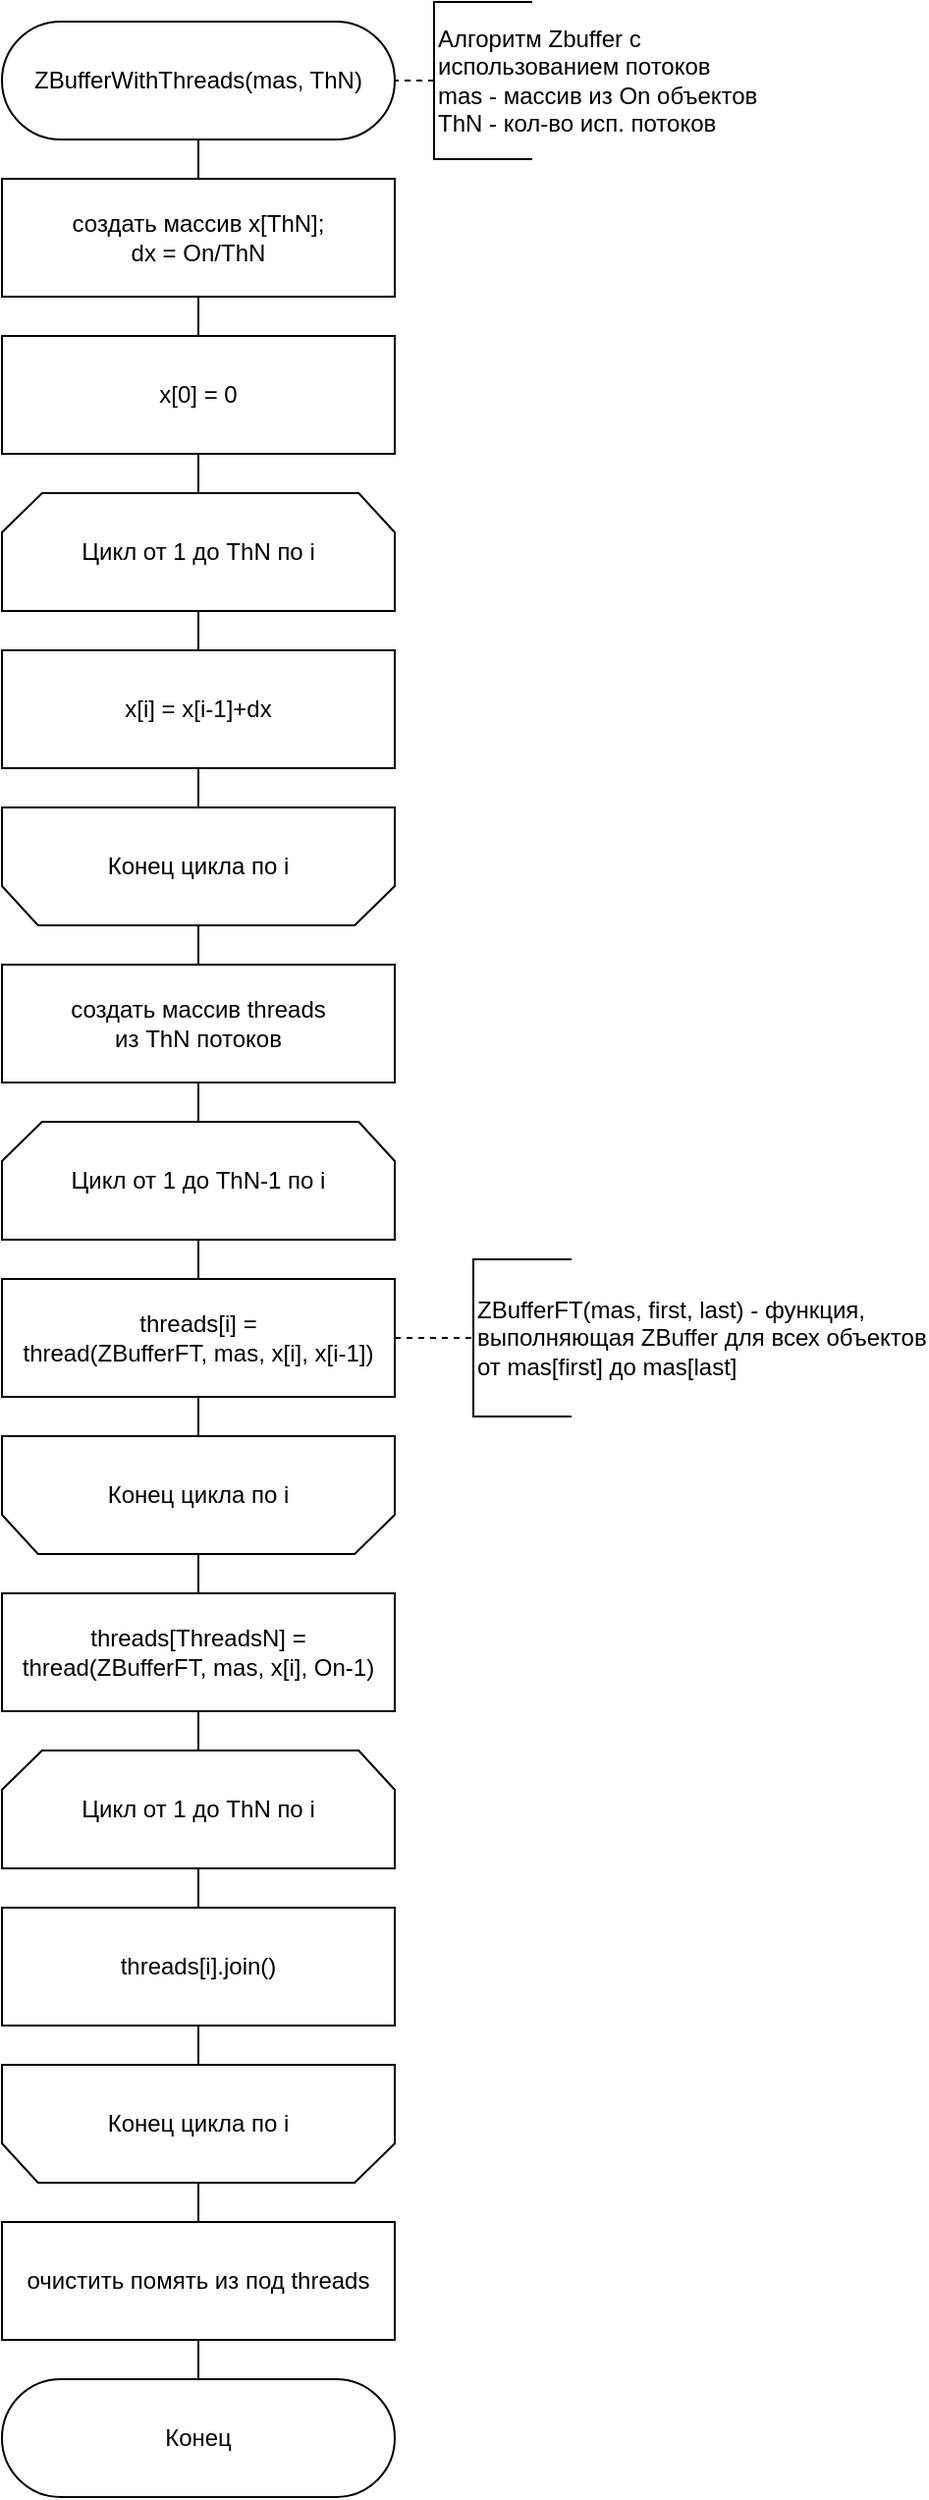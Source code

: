 <mxfile version="15.6.2" type="device"><diagram id="f2X41bjhdgo863nyaZHW" name="Page-1"><mxGraphModel dx="1184" dy="709" grid="1" gridSize="10" guides="1" tooltips="1" connect="1" arrows="1" fold="1" page="1" pageScale="1" pageWidth="827" pageHeight="1169" math="0" shadow="0"><root><mxCell id="0"/><mxCell id="1" parent="0"/><mxCell id="EX_Kbqu0A_e4eJ9jeoEJ-6" value="" style="edgeStyle=orthogonalEdgeStyle;rounded=0;orthogonalLoop=1;jettySize=auto;html=1;endArrow=none;" parent="1" source="EX_Kbqu0A_e4eJ9jeoEJ-3" target="EX_Kbqu0A_e4eJ9jeoEJ-5" edge="1"><mxGeometry relative="1" as="geometry"/></mxCell><mxCell id="EX_Kbqu0A_e4eJ9jeoEJ-2" value="" style="edgeStyle=orthogonalEdgeStyle;rounded=0;orthogonalLoop=1;jettySize=auto;html=1;endArrow=none;" parent="1" source="PJYvJVSJ4xB44D1NQZ6h-1" target="EX_Kbqu0A_e4eJ9jeoEJ-1" edge="1"><mxGeometry relative="1" as="geometry"/></mxCell><mxCell id="PJYvJVSJ4xB44D1NQZ6h-1" value="ZBufferWithThreads(mas, ThN)" style="rounded=1;whiteSpace=wrap;html=1;arcSize=50;" parent="1" vertex="1"><mxGeometry x="120" y="40" width="200" height="60" as="geometry"/></mxCell><mxCell id="PJYvJVSJ4xB44D1NQZ6h-3" value="&lt;div&gt;Алгоритм Zbuffer с&lt;br&gt;использованием потоков&lt;br&gt;&lt;/div&gt;&lt;div&gt;mas - массив из On объектов&lt;/div&gt;ThN - кол-во исп. потоков" style="strokeWidth=1;html=1;shape=mxgraph.flowchart.annotation_1;align=left;pointerEvents=1;" parent="1" vertex="1"><mxGeometry x="340" y="30" width="50" height="80" as="geometry"/></mxCell><mxCell id="PJYvJVSJ4xB44D1NQZ6h-4" value="" style="endArrow=none;dashed=1;html=1;exitX=0;exitY=0.5;exitDx=0;exitDy=0;exitPerimeter=0;entryX=1;entryY=0.5;entryDx=0;entryDy=0;" parent="1" source="PJYvJVSJ4xB44D1NQZ6h-3" target="PJYvJVSJ4xB44D1NQZ6h-1" edge="1"><mxGeometry width="50" height="50" relative="1" as="geometry"><mxPoint x="450" y="220" as="sourcePoint"/><mxPoint x="300" y="70" as="targetPoint"/></mxGeometry></mxCell><mxCell id="FzO36btISZFg33gX9RZe-2" value="" style="edgeStyle=orthogonalEdgeStyle;rounded=0;orthogonalLoop=1;jettySize=auto;html=1;endArrow=none;" edge="1" parent="1" source="EX_Kbqu0A_e4eJ9jeoEJ-1" target="FzO36btISZFg33gX9RZe-1"><mxGeometry relative="1" as="geometry"/></mxCell><mxCell id="EX_Kbqu0A_e4eJ9jeoEJ-1" value="&lt;div&gt;создать массив x[ThN];&lt;/div&gt;&lt;div&gt;dx = On/ThN&lt;br&gt;&lt;/div&gt;" style="rounded=0;whiteSpace=wrap;html=1;" parent="1" vertex="1"><mxGeometry x="120" y="120" width="200" height="60" as="geometry"/></mxCell><mxCell id="EX_Kbqu0A_e4eJ9jeoEJ-3" value="Цикл от 1 до ThN по i" style="strokeWidth=1;html=1;shape=stencil(rZVNb4MwDIZ/Ta5VIFoFxynrTlUvPeycUndEhQQF2q7/vikuGh+DMa8SB/wa3gcbW2FClqkqgIXcqByYeGNhuLa28MJa57ryob9NMbHkGF4wjCMMVVlAUqF2Vk6rXQaYKStnj3DR++rhoE0KDl3FivFX/8z9EjKxxngTbU3ZybTy3kxp49/lX2jGFy+IuT5ijApPyKEC11G/y9ugwMJ3MimYR9oSSN2KGu5vpI+/kwIaaUXpXp8VzIRtCHXxBQ97uDiayduSeDG1OlIvm60jVDfCE9IrYwso5E4lx09nT2b/41cW6r7cg0STzu0ZWkPXm++pBjQOmTYthyj+r0OvgU+wWBIs+JMdKGVQ/kaS2RImhtbrg4mo1ZExEvJgHUzM10FnGZ4jY6M7MKhVPNdq4QY=);whiteSpace=wrap;" parent="1" vertex="1"><mxGeometry x="120" y="280" width="200" height="60" as="geometry"/></mxCell><mxCell id="FzO36btISZFg33gX9RZe-7" value="" style="edgeStyle=orthogonalEdgeStyle;rounded=0;orthogonalLoop=1;jettySize=auto;html=1;endArrow=none;" edge="1" parent="1" source="EX_Kbqu0A_e4eJ9jeoEJ-5" target="FzO36btISZFg33gX9RZe-6"><mxGeometry relative="1" as="geometry"/></mxCell><mxCell id="EX_Kbqu0A_e4eJ9jeoEJ-5" value="x[i] = x[i-1]+dx" style="rounded=0;whiteSpace=wrap;html=1;" parent="1" vertex="1"><mxGeometry x="120" y="360" width="200" height="60" as="geometry"/></mxCell><mxCell id="FzO36btISZFg33gX9RZe-5" style="edgeStyle=orthogonalEdgeStyle;rounded=0;orthogonalLoop=1;jettySize=auto;html=1;exitX=0.5;exitY=1;exitDx=0;exitDy=0;entryX=0.5;entryY=0;entryDx=0;entryDy=0;entryPerimeter=0;endArrow=none;" edge="1" parent="1" source="FzO36btISZFg33gX9RZe-1" target="EX_Kbqu0A_e4eJ9jeoEJ-3"><mxGeometry relative="1" as="geometry"/></mxCell><mxCell id="FzO36btISZFg33gX9RZe-1" value="x[0] = 0" style="rounded=0;whiteSpace=wrap;html=1;" vertex="1" parent="1"><mxGeometry x="120" y="200" width="200" height="60" as="geometry"/></mxCell><mxCell id="FzO36btISZFg33gX9RZe-11" value="" style="edgeStyle=orthogonalEdgeStyle;rounded=0;orthogonalLoop=1;jettySize=auto;html=1;endArrow=none;" edge="1" parent="1" source="FzO36btISZFg33gX9RZe-6" target="FzO36btISZFg33gX9RZe-10"><mxGeometry relative="1" as="geometry"/></mxCell><mxCell id="FzO36btISZFg33gX9RZe-6" value="Конец цикла по i" style="strokeWidth=1;html=1;shape=stencil(rZVNb4MwDIZ/Ta5VIFoFxynrTlUvPeycUndEhQQF2q7/vikuGh+DMa8SB/wa3gcbW2FClqkqgIXcqByYeGNhuLa28MJa57ryob9NMbHkGF4wjCMMVVlAUqF2Vk6rXQaYKStnj3DR++rhoE0KDl3FivFX/8z9EjKxxngTbU3ZybTy3kxp49/lX2jGFy+IuT5ijApPyKEC11G/y9ugwMJ3MimYR9oSSN2KGu5vpI+/kwIaaUXpXp8VzIRtCHXxBQ97uDiayduSeDG1OlIvm60jVDfCE9IrYwso5E4lx09nT2b/41cW6r7cg0STzu0ZWkPXm++pBjQOmTYthyj+r0OvgU+wWBIs+JMdKGVQ/kaS2RImhtbrg4mo1ZExEvJgHUzM10FnGZ4jY6M7MKhVPNdq4QY=);whiteSpace=wrap;direction=west;" vertex="1" parent="1"><mxGeometry x="120" y="440" width="200" height="60" as="geometry"/></mxCell><mxCell id="FzO36btISZFg33gX9RZe-13" value="" style="edgeStyle=orthogonalEdgeStyle;rounded=0;orthogonalLoop=1;jettySize=auto;html=1;endArrow=none;" edge="1" parent="1" source="FzO36btISZFg33gX9RZe-10" target="FzO36btISZFg33gX9RZe-12"><mxGeometry relative="1" as="geometry"/></mxCell><mxCell id="FzO36btISZFg33gX9RZe-10" value="создать массив threads&lt;br&gt;из ThN потоков" style="rounded=0;whiteSpace=wrap;html=1;" vertex="1" parent="1"><mxGeometry x="120" y="520" width="200" height="60" as="geometry"/></mxCell><mxCell id="FzO36btISZFg33gX9RZe-16" value="" style="edgeStyle=orthogonalEdgeStyle;rounded=0;orthogonalLoop=1;jettySize=auto;html=1;endArrow=none;" edge="1" parent="1" source="FzO36btISZFg33gX9RZe-12" target="FzO36btISZFg33gX9RZe-15"><mxGeometry relative="1" as="geometry"/></mxCell><mxCell id="FzO36btISZFg33gX9RZe-12" value="Цикл от 1 до ThN-1 по i" style="strokeWidth=1;html=1;shape=stencil(rZVNb4MwDIZ/Ta5VIFoFxynrTlUvPeycUndEhQQF2q7/vikuGh+DMa8SB/wa3gcbW2FClqkqgIXcqByYeGNhuLa28MJa57ryob9NMbHkGF4wjCMMVVlAUqF2Vk6rXQaYKStnj3DR++rhoE0KDl3FivFX/8z9EjKxxngTbU3ZybTy3kxp49/lX2jGFy+IuT5ijApPyKEC11G/y9ugwMJ3MimYR9oSSN2KGu5vpI+/kwIaaUXpXp8VzIRtCHXxBQ97uDiayduSeDG1OlIvm60jVDfCE9IrYwso5E4lx09nT2b/41cW6r7cg0STzu0ZWkPXm++pBjQOmTYthyj+r0OvgU+wWBIs+JMdKGVQ/kaS2RImhtbrg4mo1ZExEvJgHUzM10FnGZ4jY6M7MKhVPNdq4QY=);whiteSpace=wrap;" vertex="1" parent="1"><mxGeometry x="120" y="600" width="200" height="60" as="geometry"/></mxCell><mxCell id="FzO36btISZFg33gX9RZe-18" value="" style="edgeStyle=orthogonalEdgeStyle;rounded=0;orthogonalLoop=1;jettySize=auto;html=1;endArrow=none;" edge="1" parent="1" source="FzO36btISZFg33gX9RZe-15" target="FzO36btISZFg33gX9RZe-17"><mxGeometry relative="1" as="geometry"/></mxCell><mxCell id="FzO36btISZFg33gX9RZe-15" value="threads[i] = &lt;br&gt;thread(ZBufferFT, mas, x[i], x[i-1])" style="rounded=0;whiteSpace=wrap;html=1;" vertex="1" parent="1"><mxGeometry x="120" y="680" width="200" height="60" as="geometry"/></mxCell><mxCell id="FzO36btISZFg33gX9RZe-20" value="" style="edgeStyle=orthogonalEdgeStyle;rounded=0;orthogonalLoop=1;jettySize=auto;html=1;endArrow=none;" edge="1" parent="1" source="FzO36btISZFg33gX9RZe-17" target="FzO36btISZFg33gX9RZe-19"><mxGeometry relative="1" as="geometry"/></mxCell><mxCell id="FzO36btISZFg33gX9RZe-17" value="Конец цикла по i" style="strokeWidth=1;html=1;shape=stencil(rZVNb4MwDIZ/Ta5VIFoFxynrTlUvPeycUndEhQQF2q7/vikuGh+DMa8SB/wa3gcbW2FClqkqgIXcqByYeGNhuLa28MJa57ryob9NMbHkGF4wjCMMVVlAUqF2Vk6rXQaYKStnj3DR++rhoE0KDl3FivFX/8z9EjKxxngTbU3ZybTy3kxp49/lX2jGFy+IuT5ijApPyKEC11G/y9ugwMJ3MimYR9oSSN2KGu5vpI+/kwIaaUXpXp8VzIRtCHXxBQ97uDiayduSeDG1OlIvm60jVDfCE9IrYwso5E4lx09nT2b/41cW6r7cg0STzu0ZWkPXm++pBjQOmTYthyj+r0OvgU+wWBIs+JMdKGVQ/kaS2RImhtbrg4mo1ZExEvJgHUzM10FnGZ4jY6M7MKhVPNdq4QY=);whiteSpace=wrap;direction=west;" vertex="1" parent="1"><mxGeometry x="120" y="760" width="200" height="60" as="geometry"/></mxCell><mxCell id="FzO36btISZFg33gX9RZe-28" style="edgeStyle=orthogonalEdgeStyle;rounded=0;orthogonalLoop=1;jettySize=auto;html=1;exitX=0.5;exitY=1;exitDx=0;exitDy=0;entryX=0.5;entryY=0;entryDx=0;entryDy=0;entryPerimeter=0;endArrow=none;" edge="1" parent="1" source="FzO36btISZFg33gX9RZe-19" target="FzO36btISZFg33gX9RZe-23"><mxGeometry relative="1" as="geometry"/></mxCell><mxCell id="FzO36btISZFg33gX9RZe-19" value="threads[ThreadsN] = &lt;br&gt;thread(ZBufferFT, mas, x[i], On-1)" style="rounded=0;whiteSpace=wrap;html=1;" vertex="1" parent="1"><mxGeometry x="120" y="840" width="200" height="60" as="geometry"/></mxCell><mxCell id="FzO36btISZFg33gX9RZe-22" value="" style="edgeStyle=orthogonalEdgeStyle;rounded=0;orthogonalLoop=1;jettySize=auto;html=1;endArrow=none;" edge="1" parent="1" source="FzO36btISZFg33gX9RZe-23" target="FzO36btISZFg33gX9RZe-25"><mxGeometry relative="1" as="geometry"/></mxCell><mxCell id="FzO36btISZFg33gX9RZe-23" value="Цикл от 1 до ThN по i" style="strokeWidth=1;html=1;shape=stencil(rZVNb4MwDIZ/Ta5VIFoFxynrTlUvPeycUndEhQQF2q7/vikuGh+DMa8SB/wa3gcbW2FClqkqgIXcqByYeGNhuLa28MJa57ryob9NMbHkGF4wjCMMVVlAUqF2Vk6rXQaYKStnj3DR++rhoE0KDl3FivFX/8z9EjKxxngTbU3ZybTy3kxp49/lX2jGFy+IuT5ijApPyKEC11G/y9ugwMJ3MimYR9oSSN2KGu5vpI+/kwIaaUXpXp8VzIRtCHXxBQ97uDiayduSeDG1OlIvm60jVDfCE9IrYwso5E4lx09nT2b/41cW6r7cg0STzu0ZWkPXm++pBjQOmTYthyj+r0OvgU+wWBIs+JMdKGVQ/kaS2RImhtbrg4mo1ZExEvJgHUzM10FnGZ4jY6M7MKhVPNdq4QY=);whiteSpace=wrap;" vertex="1" parent="1"><mxGeometry x="120" y="920" width="200" height="60" as="geometry"/></mxCell><mxCell id="FzO36btISZFg33gX9RZe-24" value="" style="edgeStyle=orthogonalEdgeStyle;rounded=0;orthogonalLoop=1;jettySize=auto;html=1;endArrow=none;" edge="1" parent="1" source="FzO36btISZFg33gX9RZe-25" target="FzO36btISZFg33gX9RZe-26"><mxGeometry relative="1" as="geometry"/></mxCell><mxCell id="FzO36btISZFg33gX9RZe-25" value="threads[i].join()" style="rounded=0;whiteSpace=wrap;html=1;" vertex="1" parent="1"><mxGeometry x="120" y="1000" width="200" height="60" as="geometry"/></mxCell><mxCell id="FzO36btISZFg33gX9RZe-31" value="" style="edgeStyle=orthogonalEdgeStyle;rounded=0;orthogonalLoop=1;jettySize=auto;html=1;endArrow=none;" edge="1" parent="1" source="FzO36btISZFg33gX9RZe-26" target="FzO36btISZFg33gX9RZe-30"><mxGeometry relative="1" as="geometry"/></mxCell><mxCell id="FzO36btISZFg33gX9RZe-26" value="Конец цикла по i" style="strokeWidth=1;html=1;shape=stencil(rZVNb4MwDIZ/Ta5VIFoFxynrTlUvPeycUndEhQQF2q7/vikuGh+DMa8SB/wa3gcbW2FClqkqgIXcqByYeGNhuLa28MJa57ryob9NMbHkGF4wjCMMVVlAUqF2Vk6rXQaYKStnj3DR++rhoE0KDl3FivFX/8z9EjKxxngTbU3ZybTy3kxp49/lX2jGFy+IuT5ijApPyKEC11G/y9ugwMJ3MimYR9oSSN2KGu5vpI+/kwIaaUXpXp8VzIRtCHXxBQ97uDiayduSeDG1OlIvm60jVDfCE9IrYwso5E4lx09nT2b/41cW6r7cg0STzu0ZWkPXm++pBjQOmTYthyj+r0OvgU+wWBIs+JMdKGVQ/kaS2RImhtbrg4mo1ZExEvJgHUzM10FnGZ4jY6M7MKhVPNdq4QY=);whiteSpace=wrap;direction=west;" vertex="1" parent="1"><mxGeometry x="120" y="1080" width="200" height="60" as="geometry"/></mxCell><mxCell id="FzO36btISZFg33gX9RZe-35" value="" style="edgeStyle=orthogonalEdgeStyle;rounded=0;orthogonalLoop=1;jettySize=auto;html=1;endArrow=none;" edge="1" parent="1" source="FzO36btISZFg33gX9RZe-30" target="FzO36btISZFg33gX9RZe-34"><mxGeometry relative="1" as="geometry"/></mxCell><mxCell id="FzO36btISZFg33gX9RZe-30" value="очистить помять из под threads" style="rounded=0;whiteSpace=wrap;html=1;" vertex="1" parent="1"><mxGeometry x="120" y="1160" width="200" height="60" as="geometry"/></mxCell><mxCell id="FzO36btISZFg33gX9RZe-34" value="Конец" style="rounded=1;whiteSpace=wrap;html=1;arcSize=50;" vertex="1" parent="1"><mxGeometry x="120" y="1240" width="200" height="60" as="geometry"/></mxCell><mxCell id="FzO36btISZFg33gX9RZe-36" value="&lt;div&gt;ZBufferFT(mas, first, last) - функция,&lt;/div&gt;&lt;div&gt;выполняющая ZBuffer для всех объектов&lt;/div&gt;&lt;div&gt;от mas[first] до mas[last]&lt;br&gt;&lt;/div&gt;" style="strokeWidth=1;html=1;shape=mxgraph.flowchart.annotation_1;align=left;pointerEvents=1;" vertex="1" parent="1"><mxGeometry x="360" y="670" width="50" height="80" as="geometry"/></mxCell><mxCell id="FzO36btISZFg33gX9RZe-38" value="" style="endArrow=none;dashed=1;html=1;rounded=0;exitX=1;exitY=0.5;exitDx=0;exitDy=0;entryX=0;entryY=0.5;entryDx=0;entryDy=0;entryPerimeter=0;" edge="1" parent="1" source="FzO36btISZFg33gX9RZe-15" target="FzO36btISZFg33gX9RZe-36"><mxGeometry width="50" height="50" relative="1" as="geometry"><mxPoint x="530" y="570" as="sourcePoint"/><mxPoint x="580" y="520" as="targetPoint"/></mxGeometry></mxCell></root></mxGraphModel></diagram></mxfile>